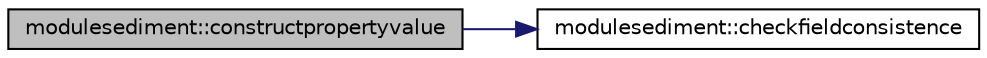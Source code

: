 digraph "modulesediment::constructpropertyvalue"
{
 // LATEX_PDF_SIZE
  edge [fontname="Helvetica",fontsize="10",labelfontname="Helvetica",labelfontsize="10"];
  node [fontname="Helvetica",fontsize="10",shape=record];
  rankdir="LR";
  Node1 [label="modulesediment::constructpropertyvalue",height=0.2,width=0.4,color="black", fillcolor="grey75", style="filled", fontcolor="black",tooltip=" "];
  Node1 -> Node2 [color="midnightblue",fontsize="10",style="solid",fontname="Helvetica"];
  Node2 [label="modulesediment::checkfieldconsistence",height=0.2,width=0.4,color="black", fillcolor="white", style="filled",URL="$namespacemodulesediment.html#ade328a003b435bdea1339006c7c14db5",tooltip=" "];
}
